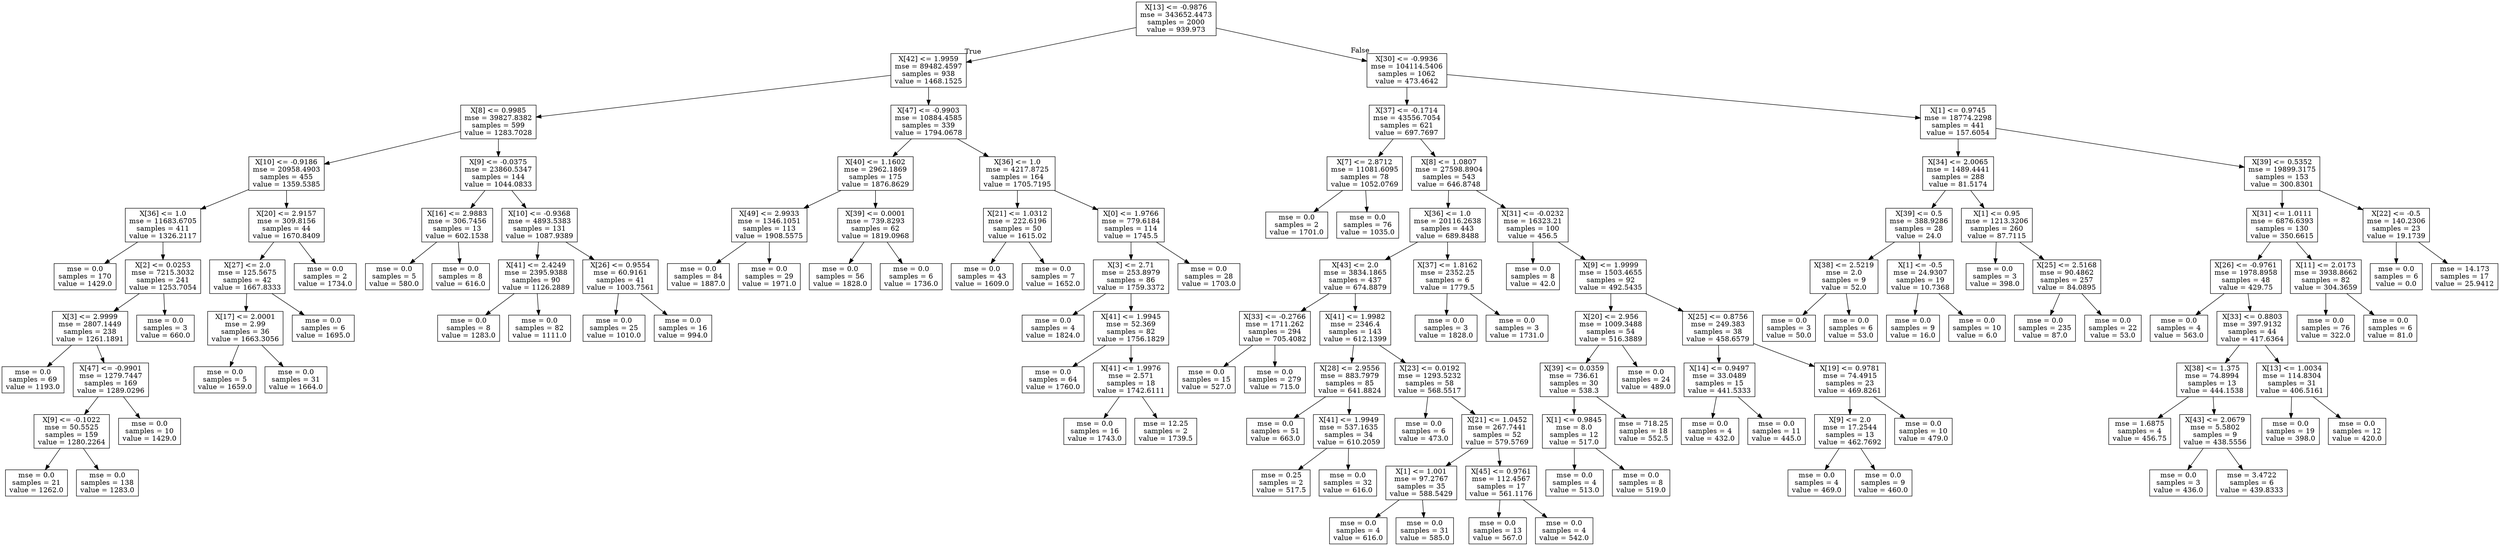 digraph Tree {
node [shape=box] ;
0 [label="X[13] <= -0.9876\nmse = 343652.4473\nsamples = 2000\nvalue = 939.973"] ;
1 [label="X[42] <= 1.9959\nmse = 89482.4597\nsamples = 938\nvalue = 1468.1525"] ;
0 -> 1 [labeldistance=2.5, labelangle=45, headlabel="True"] ;
2 [label="X[8] <= 0.9985\nmse = 39827.8382\nsamples = 599\nvalue = 1283.7028"] ;
1 -> 2 ;
3 [label="X[10] <= -0.9186\nmse = 20958.4903\nsamples = 455\nvalue = 1359.5385"] ;
2 -> 3 ;
4 [label="X[36] <= 1.0\nmse = 11683.6705\nsamples = 411\nvalue = 1326.2117"] ;
3 -> 4 ;
5 [label="mse = 0.0\nsamples = 170\nvalue = 1429.0"] ;
4 -> 5 ;
6 [label="X[2] <= 0.0253\nmse = 7215.3032\nsamples = 241\nvalue = 1253.7054"] ;
4 -> 6 ;
7 [label="X[3] <= 2.9999\nmse = 2807.1449\nsamples = 238\nvalue = 1261.1891"] ;
6 -> 7 ;
8 [label="mse = 0.0\nsamples = 69\nvalue = 1193.0"] ;
7 -> 8 ;
9 [label="X[47] <= -0.9901\nmse = 1279.7447\nsamples = 169\nvalue = 1289.0296"] ;
7 -> 9 ;
10 [label="X[9] <= -0.1022\nmse = 50.5525\nsamples = 159\nvalue = 1280.2264"] ;
9 -> 10 ;
11 [label="mse = 0.0\nsamples = 21\nvalue = 1262.0"] ;
10 -> 11 ;
12 [label="mse = 0.0\nsamples = 138\nvalue = 1283.0"] ;
10 -> 12 ;
13 [label="mse = 0.0\nsamples = 10\nvalue = 1429.0"] ;
9 -> 13 ;
14 [label="mse = 0.0\nsamples = 3\nvalue = 660.0"] ;
6 -> 14 ;
15 [label="X[20] <= 2.9157\nmse = 309.8156\nsamples = 44\nvalue = 1670.8409"] ;
3 -> 15 ;
16 [label="X[27] <= 2.0\nmse = 125.5675\nsamples = 42\nvalue = 1667.8333"] ;
15 -> 16 ;
17 [label="X[17] <= 2.0001\nmse = 2.99\nsamples = 36\nvalue = 1663.3056"] ;
16 -> 17 ;
18 [label="mse = 0.0\nsamples = 5\nvalue = 1659.0"] ;
17 -> 18 ;
19 [label="mse = 0.0\nsamples = 31\nvalue = 1664.0"] ;
17 -> 19 ;
20 [label="mse = 0.0\nsamples = 6\nvalue = 1695.0"] ;
16 -> 20 ;
21 [label="mse = 0.0\nsamples = 2\nvalue = 1734.0"] ;
15 -> 21 ;
22 [label="X[9] <= -0.0375\nmse = 23860.5347\nsamples = 144\nvalue = 1044.0833"] ;
2 -> 22 ;
23 [label="X[16] <= 2.9883\nmse = 306.7456\nsamples = 13\nvalue = 602.1538"] ;
22 -> 23 ;
24 [label="mse = 0.0\nsamples = 5\nvalue = 580.0"] ;
23 -> 24 ;
25 [label="mse = 0.0\nsamples = 8\nvalue = 616.0"] ;
23 -> 25 ;
26 [label="X[10] <= -0.9368\nmse = 4893.5383\nsamples = 131\nvalue = 1087.9389"] ;
22 -> 26 ;
27 [label="X[41] <= 2.4249\nmse = 2395.9388\nsamples = 90\nvalue = 1126.2889"] ;
26 -> 27 ;
28 [label="mse = 0.0\nsamples = 8\nvalue = 1283.0"] ;
27 -> 28 ;
29 [label="mse = 0.0\nsamples = 82\nvalue = 1111.0"] ;
27 -> 29 ;
30 [label="X[26] <= 0.9554\nmse = 60.9161\nsamples = 41\nvalue = 1003.7561"] ;
26 -> 30 ;
31 [label="mse = 0.0\nsamples = 25\nvalue = 1010.0"] ;
30 -> 31 ;
32 [label="mse = 0.0\nsamples = 16\nvalue = 994.0"] ;
30 -> 32 ;
33 [label="X[47] <= -0.9903\nmse = 10884.4585\nsamples = 339\nvalue = 1794.0678"] ;
1 -> 33 ;
34 [label="X[40] <= 1.1602\nmse = 2962.1869\nsamples = 175\nvalue = 1876.8629"] ;
33 -> 34 ;
35 [label="X[49] <= 2.9933\nmse = 1346.1051\nsamples = 113\nvalue = 1908.5575"] ;
34 -> 35 ;
36 [label="mse = 0.0\nsamples = 84\nvalue = 1887.0"] ;
35 -> 36 ;
37 [label="mse = 0.0\nsamples = 29\nvalue = 1971.0"] ;
35 -> 37 ;
38 [label="X[39] <= 0.0001\nmse = 739.8293\nsamples = 62\nvalue = 1819.0968"] ;
34 -> 38 ;
39 [label="mse = 0.0\nsamples = 56\nvalue = 1828.0"] ;
38 -> 39 ;
40 [label="mse = 0.0\nsamples = 6\nvalue = 1736.0"] ;
38 -> 40 ;
41 [label="X[36] <= 1.0\nmse = 4217.8725\nsamples = 164\nvalue = 1705.7195"] ;
33 -> 41 ;
42 [label="X[21] <= 1.0312\nmse = 222.6196\nsamples = 50\nvalue = 1615.02"] ;
41 -> 42 ;
43 [label="mse = 0.0\nsamples = 43\nvalue = 1609.0"] ;
42 -> 43 ;
44 [label="mse = 0.0\nsamples = 7\nvalue = 1652.0"] ;
42 -> 44 ;
45 [label="X[0] <= 1.9766\nmse = 779.6184\nsamples = 114\nvalue = 1745.5"] ;
41 -> 45 ;
46 [label="X[3] <= 2.71\nmse = 253.8979\nsamples = 86\nvalue = 1759.3372"] ;
45 -> 46 ;
47 [label="mse = 0.0\nsamples = 4\nvalue = 1824.0"] ;
46 -> 47 ;
48 [label="X[41] <= 1.9945\nmse = 52.369\nsamples = 82\nvalue = 1756.1829"] ;
46 -> 48 ;
49 [label="mse = 0.0\nsamples = 64\nvalue = 1760.0"] ;
48 -> 49 ;
50 [label="X[41] <= 1.9976\nmse = 2.571\nsamples = 18\nvalue = 1742.6111"] ;
48 -> 50 ;
51 [label="mse = 0.0\nsamples = 16\nvalue = 1743.0"] ;
50 -> 51 ;
52 [label="mse = 12.25\nsamples = 2\nvalue = 1739.5"] ;
50 -> 52 ;
53 [label="mse = 0.0\nsamples = 28\nvalue = 1703.0"] ;
45 -> 53 ;
54 [label="X[30] <= -0.9936\nmse = 104114.5406\nsamples = 1062\nvalue = 473.4642"] ;
0 -> 54 [labeldistance=2.5, labelangle=-45, headlabel="False"] ;
55 [label="X[37] <= -0.1714\nmse = 43556.7054\nsamples = 621\nvalue = 697.7697"] ;
54 -> 55 ;
56 [label="X[7] <= 2.8712\nmse = 11081.6095\nsamples = 78\nvalue = 1052.0769"] ;
55 -> 56 ;
57 [label="mse = 0.0\nsamples = 2\nvalue = 1701.0"] ;
56 -> 57 ;
58 [label="mse = 0.0\nsamples = 76\nvalue = 1035.0"] ;
56 -> 58 ;
59 [label="X[8] <= 1.0807\nmse = 27598.8904\nsamples = 543\nvalue = 646.8748"] ;
55 -> 59 ;
60 [label="X[36] <= 1.0\nmse = 20116.2638\nsamples = 443\nvalue = 689.8488"] ;
59 -> 60 ;
61 [label="X[43] <= 2.0\nmse = 3834.1865\nsamples = 437\nvalue = 674.8879"] ;
60 -> 61 ;
62 [label="X[33] <= -0.2766\nmse = 1711.262\nsamples = 294\nvalue = 705.4082"] ;
61 -> 62 ;
63 [label="mse = 0.0\nsamples = 15\nvalue = 527.0"] ;
62 -> 63 ;
64 [label="mse = 0.0\nsamples = 279\nvalue = 715.0"] ;
62 -> 64 ;
65 [label="X[41] <= 1.9982\nmse = 2346.4\nsamples = 143\nvalue = 612.1399"] ;
61 -> 65 ;
66 [label="X[28] <= 2.9556\nmse = 883.7979\nsamples = 85\nvalue = 641.8824"] ;
65 -> 66 ;
67 [label="mse = 0.0\nsamples = 51\nvalue = 663.0"] ;
66 -> 67 ;
68 [label="X[41] <= 1.9949\nmse = 537.1635\nsamples = 34\nvalue = 610.2059"] ;
66 -> 68 ;
69 [label="mse = 0.25\nsamples = 2\nvalue = 517.5"] ;
68 -> 69 ;
70 [label="mse = 0.0\nsamples = 32\nvalue = 616.0"] ;
68 -> 70 ;
71 [label="X[23] <= 0.0192\nmse = 1293.5232\nsamples = 58\nvalue = 568.5517"] ;
65 -> 71 ;
72 [label="mse = 0.0\nsamples = 6\nvalue = 473.0"] ;
71 -> 72 ;
73 [label="X[21] <= 1.0452\nmse = 267.7441\nsamples = 52\nvalue = 579.5769"] ;
71 -> 73 ;
74 [label="X[1] <= 1.001\nmse = 97.2767\nsamples = 35\nvalue = 588.5429"] ;
73 -> 74 ;
75 [label="mse = 0.0\nsamples = 4\nvalue = 616.0"] ;
74 -> 75 ;
76 [label="mse = 0.0\nsamples = 31\nvalue = 585.0"] ;
74 -> 76 ;
77 [label="X[45] <= 0.9761\nmse = 112.4567\nsamples = 17\nvalue = 561.1176"] ;
73 -> 77 ;
78 [label="mse = 0.0\nsamples = 13\nvalue = 567.0"] ;
77 -> 78 ;
79 [label="mse = 0.0\nsamples = 4\nvalue = 542.0"] ;
77 -> 79 ;
80 [label="X[37] <= 1.8162\nmse = 2352.25\nsamples = 6\nvalue = 1779.5"] ;
60 -> 80 ;
81 [label="mse = 0.0\nsamples = 3\nvalue = 1828.0"] ;
80 -> 81 ;
82 [label="mse = 0.0\nsamples = 3\nvalue = 1731.0"] ;
80 -> 82 ;
83 [label="X[31] <= -0.0232\nmse = 16323.21\nsamples = 100\nvalue = 456.5"] ;
59 -> 83 ;
84 [label="mse = 0.0\nsamples = 8\nvalue = 42.0"] ;
83 -> 84 ;
85 [label="X[9] <= 1.9999\nmse = 1503.4655\nsamples = 92\nvalue = 492.5435"] ;
83 -> 85 ;
86 [label="X[20] <= 2.956\nmse = 1009.3488\nsamples = 54\nvalue = 516.3889"] ;
85 -> 86 ;
87 [label="X[39] <= 0.0359\nmse = 736.61\nsamples = 30\nvalue = 538.3"] ;
86 -> 87 ;
88 [label="X[1] <= 0.9845\nmse = 8.0\nsamples = 12\nvalue = 517.0"] ;
87 -> 88 ;
89 [label="mse = 0.0\nsamples = 4\nvalue = 513.0"] ;
88 -> 89 ;
90 [label="mse = 0.0\nsamples = 8\nvalue = 519.0"] ;
88 -> 90 ;
91 [label="mse = 718.25\nsamples = 18\nvalue = 552.5"] ;
87 -> 91 ;
92 [label="mse = 0.0\nsamples = 24\nvalue = 489.0"] ;
86 -> 92 ;
93 [label="X[25] <= 0.8756\nmse = 249.383\nsamples = 38\nvalue = 458.6579"] ;
85 -> 93 ;
94 [label="X[14] <= 0.9497\nmse = 33.0489\nsamples = 15\nvalue = 441.5333"] ;
93 -> 94 ;
95 [label="mse = 0.0\nsamples = 4\nvalue = 432.0"] ;
94 -> 95 ;
96 [label="mse = 0.0\nsamples = 11\nvalue = 445.0"] ;
94 -> 96 ;
97 [label="X[19] <= 0.9781\nmse = 74.4915\nsamples = 23\nvalue = 469.8261"] ;
93 -> 97 ;
98 [label="X[9] <= 2.0\nmse = 17.2544\nsamples = 13\nvalue = 462.7692"] ;
97 -> 98 ;
99 [label="mse = 0.0\nsamples = 4\nvalue = 469.0"] ;
98 -> 99 ;
100 [label="mse = 0.0\nsamples = 9\nvalue = 460.0"] ;
98 -> 100 ;
101 [label="mse = 0.0\nsamples = 10\nvalue = 479.0"] ;
97 -> 101 ;
102 [label="X[1] <= 0.9745\nmse = 18774.2298\nsamples = 441\nvalue = 157.6054"] ;
54 -> 102 ;
103 [label="X[34] <= 2.0065\nmse = 1489.4441\nsamples = 288\nvalue = 81.5174"] ;
102 -> 103 ;
104 [label="X[39] <= 0.5\nmse = 388.9286\nsamples = 28\nvalue = 24.0"] ;
103 -> 104 ;
105 [label="X[38] <= 2.5219\nmse = 2.0\nsamples = 9\nvalue = 52.0"] ;
104 -> 105 ;
106 [label="mse = 0.0\nsamples = 3\nvalue = 50.0"] ;
105 -> 106 ;
107 [label="mse = 0.0\nsamples = 6\nvalue = 53.0"] ;
105 -> 107 ;
108 [label="X[1] <= -0.5\nmse = 24.9307\nsamples = 19\nvalue = 10.7368"] ;
104 -> 108 ;
109 [label="mse = 0.0\nsamples = 9\nvalue = 16.0"] ;
108 -> 109 ;
110 [label="mse = 0.0\nsamples = 10\nvalue = 6.0"] ;
108 -> 110 ;
111 [label="X[1] <= 0.95\nmse = 1213.3206\nsamples = 260\nvalue = 87.7115"] ;
103 -> 111 ;
112 [label="mse = 0.0\nsamples = 3\nvalue = 398.0"] ;
111 -> 112 ;
113 [label="X[25] <= 2.5168\nmse = 90.4862\nsamples = 257\nvalue = 84.0895"] ;
111 -> 113 ;
114 [label="mse = 0.0\nsamples = 235\nvalue = 87.0"] ;
113 -> 114 ;
115 [label="mse = 0.0\nsamples = 22\nvalue = 53.0"] ;
113 -> 115 ;
116 [label="X[39] <= 0.5352\nmse = 19899.3175\nsamples = 153\nvalue = 300.8301"] ;
102 -> 116 ;
117 [label="X[31] <= 1.0111\nmse = 6876.6393\nsamples = 130\nvalue = 350.6615"] ;
116 -> 117 ;
118 [label="X[26] <= -0.9761\nmse = 1978.8958\nsamples = 48\nvalue = 429.75"] ;
117 -> 118 ;
119 [label="mse = 0.0\nsamples = 4\nvalue = 563.0"] ;
118 -> 119 ;
120 [label="X[33] <= 0.8803\nmse = 397.9132\nsamples = 44\nvalue = 417.6364"] ;
118 -> 120 ;
121 [label="X[38] <= 1.375\nmse = 74.8994\nsamples = 13\nvalue = 444.1538"] ;
120 -> 121 ;
122 [label="mse = 1.6875\nsamples = 4\nvalue = 456.75"] ;
121 -> 122 ;
123 [label="X[43] <= 2.0679\nmse = 5.5802\nsamples = 9\nvalue = 438.5556"] ;
121 -> 123 ;
124 [label="mse = 0.0\nsamples = 3\nvalue = 436.0"] ;
123 -> 124 ;
125 [label="mse = 3.4722\nsamples = 6\nvalue = 439.8333"] ;
123 -> 125 ;
126 [label="X[13] <= 1.0034\nmse = 114.8304\nsamples = 31\nvalue = 406.5161"] ;
120 -> 126 ;
127 [label="mse = 0.0\nsamples = 19\nvalue = 398.0"] ;
126 -> 127 ;
128 [label="mse = 0.0\nsamples = 12\nvalue = 420.0"] ;
126 -> 128 ;
129 [label="X[11] <= 2.0173\nmse = 3938.8662\nsamples = 82\nvalue = 304.3659"] ;
117 -> 129 ;
130 [label="mse = 0.0\nsamples = 76\nvalue = 322.0"] ;
129 -> 130 ;
131 [label="mse = 0.0\nsamples = 6\nvalue = 81.0"] ;
129 -> 131 ;
132 [label="X[22] <= -0.5\nmse = 140.2306\nsamples = 23\nvalue = 19.1739"] ;
116 -> 132 ;
133 [label="mse = 0.0\nsamples = 6\nvalue = 0.0"] ;
132 -> 133 ;
134 [label="mse = 14.173\nsamples = 17\nvalue = 25.9412"] ;
132 -> 134 ;
}
